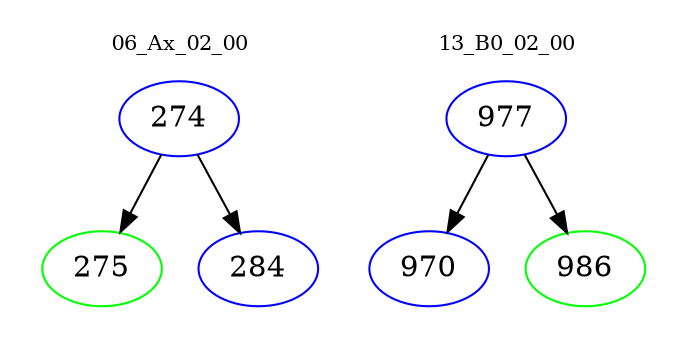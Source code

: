 digraph{
subgraph cluster_0 {
color = white
label = "06_Ax_02_00";
fontsize=10;
T0_274 [label="274", color="blue"]
T0_274 -> T0_275 [color="black"]
T0_275 [label="275", color="green"]
T0_274 -> T0_284 [color="black"]
T0_284 [label="284", color="blue"]
}
subgraph cluster_1 {
color = white
label = "13_B0_02_00";
fontsize=10;
T1_977 [label="977", color="blue"]
T1_977 -> T1_970 [color="black"]
T1_970 [label="970", color="blue"]
T1_977 -> T1_986 [color="black"]
T1_986 [label="986", color="green"]
}
}
